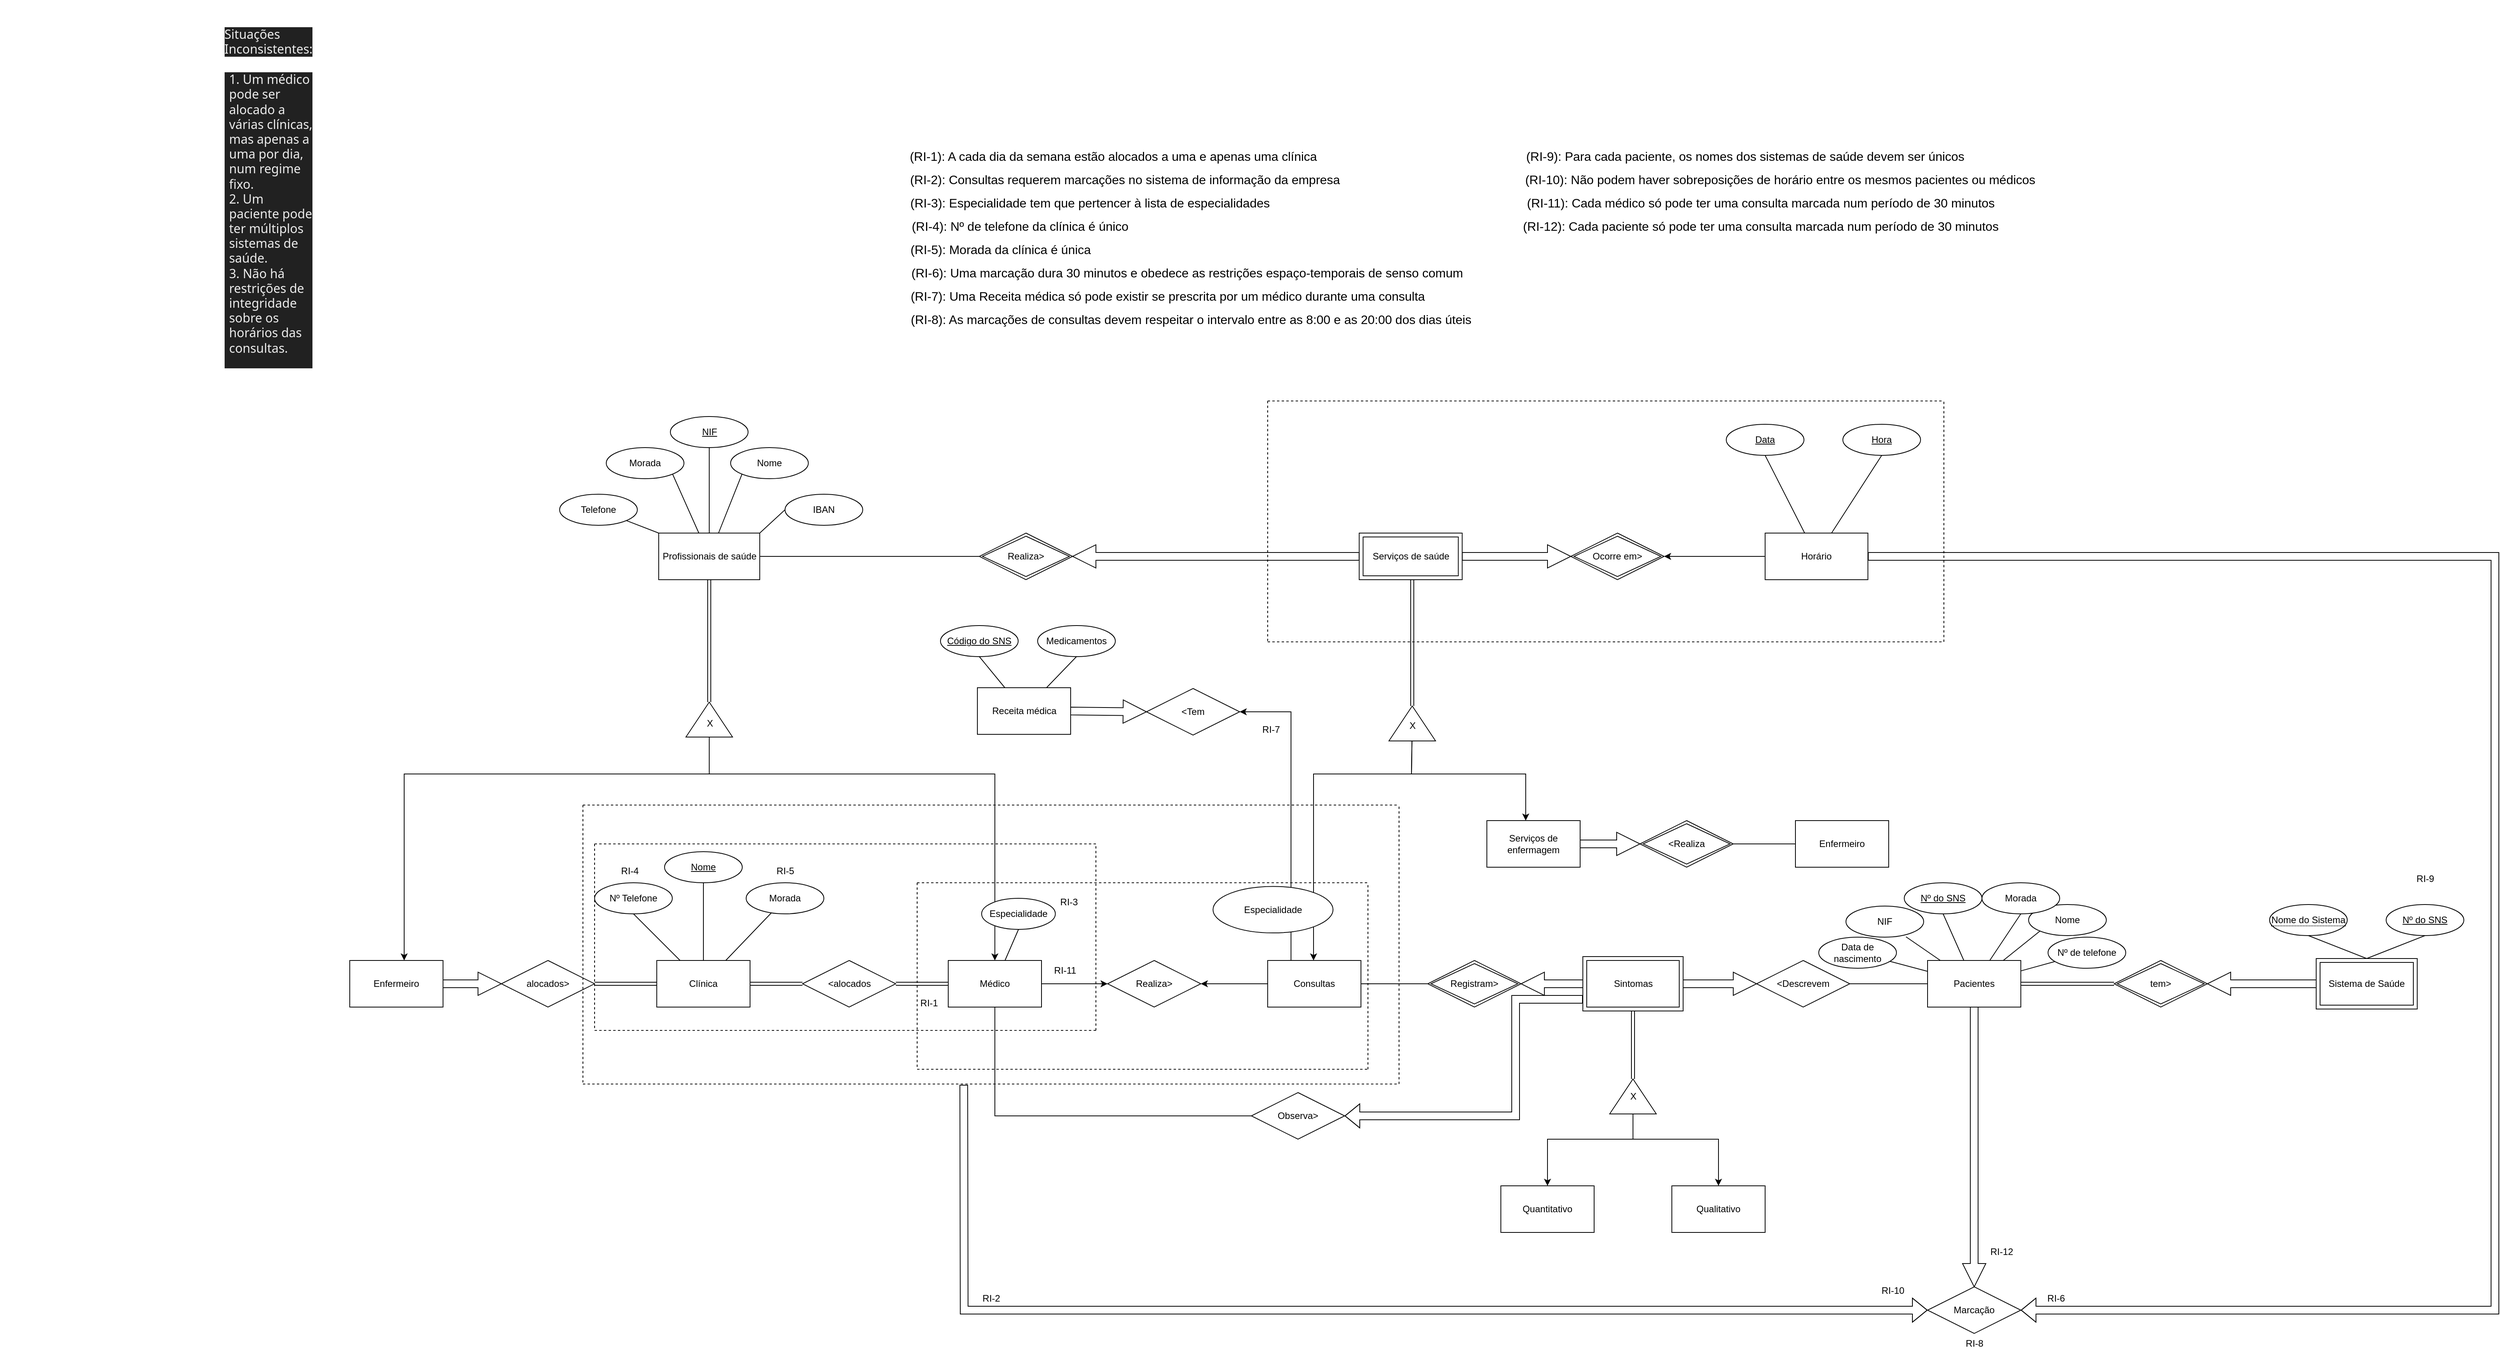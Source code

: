 <mxfile version="24.3.1" type="device">
  <diagram name="Página-1" id="vfOsB4SDrc_2el9o8l7B">
    <mxGraphModel dx="3332" dy="1972" grid="1" gridSize="10" guides="1" tooltips="1" connect="1" arrows="1" fold="1" page="1" pageScale="1" pageWidth="827" pageHeight="1169" math="0" shadow="0">
      <root>
        <mxCell id="0" />
        <mxCell id="1" parent="0" />
        <mxCell id="rGjmLVRE0CT6JRhhSkIn-1" value="(RI-1): A cada dia da semana estão alocados a uma e apenas uma clínica" style="text;html=1;align=center;verticalAlign=middle;resizable=0;points=[];autosize=1;strokeColor=none;fillColor=none;fontSize=16;" parent="1" vertex="1">
          <mxGeometry x="27" y="-40" width="550" height="30" as="geometry" />
        </mxCell>
        <mxCell id="rGjmLVRE0CT6JRhhSkIn-2" value="(RI-2): Consultas requerem marcações no sistema de informação da empresa" style="text;html=1;align=center;verticalAlign=middle;resizable=0;points=[];autosize=1;strokeColor=none;fillColor=none;fontSize=16;" parent="1" vertex="1">
          <mxGeometry x="27" y="-10" width="580" height="30" as="geometry" />
        </mxCell>
        <mxCell id="rGjmLVRE0CT6JRhhSkIn-3" value="(RI-4): Nº de telefone da clínica é único" style="text;html=1;align=center;verticalAlign=middle;resizable=0;points=[];autosize=1;strokeColor=none;fillColor=none;fontSize=16;" parent="1" vertex="1">
          <mxGeometry x="31.5" y="50" width="300" height="30" as="geometry" />
        </mxCell>
        <mxCell id="rGjmLVRE0CT6JRhhSkIn-4" value="(RI-5): Morada da clínica é única" style="text;html=1;align=center;verticalAlign=middle;resizable=0;points=[];autosize=1;strokeColor=none;fillColor=none;fontSize=16;" parent="1" vertex="1">
          <mxGeometry x="27" y="80" width="260" height="30" as="geometry" />
        </mxCell>
        <mxCell id="rGjmLVRE0CT6JRhhSkIn-5" value="(RI-3): Especialidade tem que pertencer à lista de especialidades" style="text;html=1;align=center;verticalAlign=middle;resizable=0;points=[];autosize=1;strokeColor=none;fillColor=none;fontSize=16;" parent="1" vertex="1">
          <mxGeometry x="27" y="20" width="490" height="30" as="geometry" />
        </mxCell>
        <mxCell id="rGjmLVRE0CT6JRhhSkIn-6" value="(RI-6): Uma marcação dura 30 minutos e obedece as restrições espaço-temporais de senso comum" style="text;html=1;align=center;verticalAlign=middle;resizable=0;points=[];autosize=1;strokeColor=none;fillColor=none;fontSize=16;" parent="1" vertex="1">
          <mxGeometry x="31.5" y="110" width="730" height="30" as="geometry" />
        </mxCell>
        <mxCell id="rGjmLVRE0CT6JRhhSkIn-7" value="(RI-7): Uma Receita médica só pode existir se prescrita por um médico durante uma consulta" style="text;html=1;align=center;verticalAlign=middle;resizable=0;points=[];autosize=1;strokeColor=none;fillColor=none;fontSize=16;" parent="1" vertex="1">
          <mxGeometry x="27" y="140" width="690" height="30" as="geometry" />
        </mxCell>
        <mxCell id="rGjmLVRE0CT6JRhhSkIn-8" style="edgeStyle=orthogonalEdgeStyle;rounded=0;orthogonalLoop=1;jettySize=auto;html=1;entryX=0.5;entryY=1;entryDx=0;entryDy=0;endArrow=none;endFill=0;" parent="1" source="rGjmLVRE0CT6JRhhSkIn-10" edge="1">
          <mxGeometry relative="1" as="geometry">
            <mxPoint x="-225" y="890" as="targetPoint" />
          </mxGeometry>
        </mxCell>
        <mxCell id="GRKgZDOPrgEiMLLZfvaS-63" style="edgeStyle=orthogonalEdgeStyle;rounded=0;orthogonalLoop=1;jettySize=auto;html=1;entryX=1;entryY=0.5;entryDx=0;entryDy=0;shape=link;" edge="1" parent="1" source="rGjmLVRE0CT6JRhhSkIn-10" target="GRKgZDOPrgEiMLLZfvaS-60">
          <mxGeometry relative="1" as="geometry" />
        </mxCell>
        <mxCell id="GRKgZDOPrgEiMLLZfvaS-64" style="edgeStyle=orthogonalEdgeStyle;rounded=0;orthogonalLoop=1;jettySize=auto;html=1;entryX=0;entryY=0.5;entryDx=0;entryDy=0;shape=link;" edge="1" parent="1" source="rGjmLVRE0CT6JRhhSkIn-10" target="GRKgZDOPrgEiMLLZfvaS-61">
          <mxGeometry relative="1" as="geometry" />
        </mxCell>
        <mxCell id="rGjmLVRE0CT6JRhhSkIn-10" value="Clínica" style="rounded=0;whiteSpace=wrap;html=1;" parent="1" vertex="1">
          <mxGeometry x="-285" y="1010" width="120" height="60" as="geometry" />
        </mxCell>
        <mxCell id="rGjmLVRE0CT6JRhhSkIn-11" style="rounded=0;orthogonalLoop=1;jettySize=auto;html=1;endArrow=none;endFill=0;entryX=0.5;entryY=1;entryDx=0;entryDy=0;" parent="1" source="rGjmLVRE0CT6JRhhSkIn-10" target="rGjmLVRE0CT6JRhhSkIn-15" edge="1">
          <mxGeometry relative="1" as="geometry">
            <mxPoint x="-315.805" y="945.295" as="targetPoint" />
          </mxGeometry>
        </mxCell>
        <mxCell id="rGjmLVRE0CT6JRhhSkIn-12" style="rounded=0;orthogonalLoop=1;jettySize=auto;html=1;endArrow=none;endFill=0;" parent="1" source="rGjmLVRE0CT6JRhhSkIn-10" edge="1">
          <mxGeometry relative="1" as="geometry">
            <mxPoint x="-134.228" y="945.281" as="targetPoint" />
          </mxGeometry>
        </mxCell>
        <mxCell id="rGjmLVRE0CT6JRhhSkIn-13" value="Morada" style="ellipse;whiteSpace=wrap;html=1;align=center;" parent="1" vertex="1">
          <mxGeometry x="-170" y="910" width="100" height="40" as="geometry" />
        </mxCell>
        <mxCell id="rGjmLVRE0CT6JRhhSkIn-14" value="Nome" style="ellipse;whiteSpace=wrap;html=1;align=center;fontStyle=4;" parent="1" vertex="1">
          <mxGeometry x="-275" y="870" width="100" height="40" as="geometry" />
        </mxCell>
        <mxCell id="rGjmLVRE0CT6JRhhSkIn-15" value="Nº Telefone" style="ellipse;whiteSpace=wrap;html=1;align=center;" parent="1" vertex="1">
          <mxGeometry x="-365" y="910" width="100" height="40" as="geometry" />
        </mxCell>
        <mxCell id="rGjmLVRE0CT6JRhhSkIn-16" value="RI-4" style="text;html=1;align=center;verticalAlign=middle;resizable=0;points=[];autosize=1;strokeColor=none;fillColor=none;" parent="1" vertex="1">
          <mxGeometry x="-345" y="880" width="50" height="30" as="geometry" />
        </mxCell>
        <mxCell id="rGjmLVRE0CT6JRhhSkIn-17" value="RI-5" style="text;html=1;align=center;verticalAlign=middle;resizable=0;points=[];autosize=1;strokeColor=none;fillColor=none;" parent="1" vertex="1">
          <mxGeometry x="-145" y="880" width="50" height="30" as="geometry" />
        </mxCell>
        <mxCell id="rGjmLVRE0CT6JRhhSkIn-29" style="edgeStyle=orthogonalEdgeStyle;rounded=0;orthogonalLoop=1;jettySize=auto;html=1;entryX=1;entryY=0.5;entryDx=0;entryDy=0;endArrow=none;endFill=0;shape=link;" parent="1" source="rGjmLVRE0CT6JRhhSkIn-35" target="rGjmLVRE0CT6JRhhSkIn-44" edge="1">
          <mxGeometry relative="1" as="geometry" />
        </mxCell>
        <mxCell id="rGjmLVRE0CT6JRhhSkIn-30" style="edgeStyle=orthogonalEdgeStyle;rounded=0;orthogonalLoop=1;jettySize=auto;html=1;endArrow=none;endFill=0;" parent="1" source="rGjmLVRE0CT6JRhhSkIn-35" target="rGjmLVRE0CT6JRhhSkIn-38" edge="1">
          <mxGeometry relative="1" as="geometry" />
        </mxCell>
        <mxCell id="rGjmLVRE0CT6JRhhSkIn-31" style="rounded=0;orthogonalLoop=1;jettySize=auto;html=1;entryX=0;entryY=1;entryDx=0;entryDy=0;endArrow=none;endFill=0;" parent="1" source="rGjmLVRE0CT6JRhhSkIn-35" target="rGjmLVRE0CT6JRhhSkIn-39" edge="1">
          <mxGeometry relative="1" as="geometry" />
        </mxCell>
        <mxCell id="rGjmLVRE0CT6JRhhSkIn-32" style="rounded=0;orthogonalLoop=1;jettySize=auto;html=1;entryX=0;entryY=0.5;entryDx=0;entryDy=0;endArrow=none;endFill=0;exitX=1;exitY=0;exitDx=0;exitDy=0;" parent="1" source="rGjmLVRE0CT6JRhhSkIn-35" target="rGjmLVRE0CT6JRhhSkIn-40" edge="1">
          <mxGeometry relative="1" as="geometry" />
        </mxCell>
        <mxCell id="rGjmLVRE0CT6JRhhSkIn-33" style="rounded=0;orthogonalLoop=1;jettySize=auto;html=1;entryX=1;entryY=1;entryDx=0;entryDy=0;endArrow=none;endFill=0;" parent="1" source="rGjmLVRE0CT6JRhhSkIn-35" target="rGjmLVRE0CT6JRhhSkIn-37" edge="1">
          <mxGeometry relative="1" as="geometry" />
        </mxCell>
        <mxCell id="rGjmLVRE0CT6JRhhSkIn-34" style="rounded=0;orthogonalLoop=1;jettySize=auto;html=1;endArrow=none;endFill=0;exitX=0;exitY=0;exitDx=0;exitDy=0;" parent="1" source="rGjmLVRE0CT6JRhhSkIn-35" target="rGjmLVRE0CT6JRhhSkIn-36" edge="1">
          <mxGeometry relative="1" as="geometry" />
        </mxCell>
        <mxCell id="GRKgZDOPrgEiMLLZfvaS-31" style="edgeStyle=orthogonalEdgeStyle;rounded=0;orthogonalLoop=1;jettySize=auto;html=1;entryX=0;entryY=0.5;entryDx=0;entryDy=0;endArrow=none;endFill=0;" edge="1" parent="1" source="rGjmLVRE0CT6JRhhSkIn-35" target="GRKgZDOPrgEiMLLZfvaS-30">
          <mxGeometry relative="1" as="geometry" />
        </mxCell>
        <mxCell id="rGjmLVRE0CT6JRhhSkIn-35" value="Profissionais de saúde" style="whiteSpace=wrap;html=1;align=center;" parent="1" vertex="1">
          <mxGeometry x="-282.5" y="460" width="130" height="60" as="geometry" />
        </mxCell>
        <mxCell id="rGjmLVRE0CT6JRhhSkIn-36" value="Telefone" style="ellipse;whiteSpace=wrap;html=1;align=center;" parent="1" vertex="1">
          <mxGeometry x="-410" y="410" width="100" height="40" as="geometry" />
        </mxCell>
        <mxCell id="rGjmLVRE0CT6JRhhSkIn-37" value="Morada" style="ellipse;whiteSpace=wrap;html=1;align=center;" parent="1" vertex="1">
          <mxGeometry x="-350" y="350" width="100" height="40" as="geometry" />
        </mxCell>
        <mxCell id="rGjmLVRE0CT6JRhhSkIn-38" value="NIF" style="ellipse;whiteSpace=wrap;html=1;align=center;fontStyle=4;" parent="1" vertex="1">
          <mxGeometry x="-267.5" y="310" width="100" height="40" as="geometry" />
        </mxCell>
        <mxCell id="rGjmLVRE0CT6JRhhSkIn-39" value="Nome" style="ellipse;whiteSpace=wrap;html=1;align=center;" parent="1" vertex="1">
          <mxGeometry x="-190" y="350" width="100" height="40" as="geometry" />
        </mxCell>
        <mxCell id="rGjmLVRE0CT6JRhhSkIn-40" value="IBAN" style="ellipse;whiteSpace=wrap;html=1;align=center;" parent="1" vertex="1">
          <mxGeometry x="-120" y="410" width="100" height="40" as="geometry" />
        </mxCell>
        <mxCell id="GRKgZDOPrgEiMLLZfvaS-62" style="edgeStyle=orthogonalEdgeStyle;rounded=0;orthogonalLoop=1;jettySize=auto;html=1;entryX=0;entryY=0.5;entryDx=0;entryDy=0;shape=arrow;" edge="1" parent="1" source="rGjmLVRE0CT6JRhhSkIn-41" target="GRKgZDOPrgEiMLLZfvaS-60">
          <mxGeometry relative="1" as="geometry" />
        </mxCell>
        <mxCell id="rGjmLVRE0CT6JRhhSkIn-41" value="Enfermeiro" style="whiteSpace=wrap;html=1;align=center;" parent="1" vertex="1">
          <mxGeometry x="-680" y="1010" width="120" height="60" as="geometry" />
        </mxCell>
        <mxCell id="rGjmLVRE0CT6JRhhSkIn-42" style="edgeStyle=orthogonalEdgeStyle;rounded=0;orthogonalLoop=1;jettySize=auto;html=1;" parent="1" source="rGjmLVRE0CT6JRhhSkIn-44" target="rGjmLVRE0CT6JRhhSkIn-47" edge="1">
          <mxGeometry relative="1" as="geometry">
            <Array as="points">
              <mxPoint x="-217" y="770" />
              <mxPoint x="150" y="770" />
            </Array>
          </mxGeometry>
        </mxCell>
        <mxCell id="rGjmLVRE0CT6JRhhSkIn-43" style="edgeStyle=orthogonalEdgeStyle;rounded=0;orthogonalLoop=1;jettySize=auto;html=1;" parent="1" source="rGjmLVRE0CT6JRhhSkIn-44" target="rGjmLVRE0CT6JRhhSkIn-41" edge="1">
          <mxGeometry relative="1" as="geometry">
            <Array as="points">
              <mxPoint x="-217" y="770" />
              <mxPoint x="-610" y="770" />
            </Array>
            <mxPoint x="90" y="930" as="targetPoint" />
          </mxGeometry>
        </mxCell>
        <mxCell id="rGjmLVRE0CT6JRhhSkIn-44" value="" style="triangle;whiteSpace=wrap;html=1;rotation=-90;" parent="1" vertex="1">
          <mxGeometry x="-240" y="670" width="45" height="60" as="geometry" />
        </mxCell>
        <mxCell id="rGjmLVRE0CT6JRhhSkIn-45" value="X" style="text;html=1;align=center;verticalAlign=middle;resizable=0;points=[];autosize=1;strokeColor=none;fillColor=none;" parent="1" vertex="1">
          <mxGeometry x="-232.5" y="690" width="30" height="30" as="geometry" />
        </mxCell>
        <mxCell id="rGjmLVRE0CT6JRhhSkIn-46" style="rounded=0;orthogonalLoop=1;jettySize=auto;html=1;entryX=0.5;entryY=1;entryDx=0;entryDy=0;endArrow=none;endFill=0;" parent="1" source="rGjmLVRE0CT6JRhhSkIn-47" target="rGjmLVRE0CT6JRhhSkIn-50" edge="1">
          <mxGeometry relative="1" as="geometry">
            <mxPoint x="-457.5" y="974" as="targetPoint" />
          </mxGeometry>
        </mxCell>
        <mxCell id="GRKgZDOPrgEiMLLZfvaS-65" style="edgeStyle=orthogonalEdgeStyle;rounded=0;orthogonalLoop=1;jettySize=auto;html=1;entryX=1;entryY=0.5;entryDx=0;entryDy=0;shape=link;" edge="1" parent="1" source="rGjmLVRE0CT6JRhhSkIn-47" target="GRKgZDOPrgEiMLLZfvaS-61">
          <mxGeometry relative="1" as="geometry" />
        </mxCell>
        <mxCell id="GRKgZDOPrgEiMLLZfvaS-80" style="edgeStyle=orthogonalEdgeStyle;rounded=0;orthogonalLoop=1;jettySize=auto;html=1;entryX=0;entryY=0.5;entryDx=0;entryDy=0;" edge="1" parent="1" source="rGjmLVRE0CT6JRhhSkIn-47" target="GRKgZDOPrgEiMLLZfvaS-79">
          <mxGeometry relative="1" as="geometry" />
        </mxCell>
        <mxCell id="GRKgZDOPrgEiMLLZfvaS-105" style="edgeStyle=orthogonalEdgeStyle;rounded=0;orthogonalLoop=1;jettySize=auto;html=1;entryX=0;entryY=0.5;entryDx=0;entryDy=0;endArrow=none;endFill=0;" edge="1" parent="1" source="rGjmLVRE0CT6JRhhSkIn-47" target="GRKgZDOPrgEiMLLZfvaS-104">
          <mxGeometry relative="1" as="geometry">
            <Array as="points">
              <mxPoint x="150" y="1210" />
            </Array>
          </mxGeometry>
        </mxCell>
        <mxCell id="rGjmLVRE0CT6JRhhSkIn-47" value="Médico" style="whiteSpace=wrap;html=1;align=center;" parent="1" vertex="1">
          <mxGeometry x="90" y="1010" width="120" height="60" as="geometry" />
        </mxCell>
        <mxCell id="rGjmLVRE0CT6JRhhSkIn-48" value="RI-1" style="text;html=1;align=center;verticalAlign=middle;resizable=0;points=[];autosize=1;strokeColor=none;fillColor=none;" parent="1" vertex="1">
          <mxGeometry x="40" y="1050" width="50" height="30" as="geometry" />
        </mxCell>
        <mxCell id="rGjmLVRE0CT6JRhhSkIn-52" style="rounded=0;orthogonalLoop=1;jettySize=auto;html=1;entryX=0;entryY=1;entryDx=0;entryDy=0;endArrow=none;endFill=0;" parent="1" source="rGjmLVRE0CT6JRhhSkIn-59" target="rGjmLVRE0CT6JRhhSkIn-61" edge="1">
          <mxGeometry relative="1" as="geometry" />
        </mxCell>
        <mxCell id="rGjmLVRE0CT6JRhhSkIn-53" style="rounded=0;orthogonalLoop=1;jettySize=auto;html=1;endArrow=none;endFill=0;" parent="1" source="rGjmLVRE0CT6JRhhSkIn-59" target="rGjmLVRE0CT6JRhhSkIn-64" edge="1">
          <mxGeometry relative="1" as="geometry" />
        </mxCell>
        <mxCell id="rGjmLVRE0CT6JRhhSkIn-54" style="rounded=0;orthogonalLoop=1;jettySize=auto;html=1;entryX=0.772;entryY=0.987;entryDx=0;entryDy=0;entryPerimeter=0;endArrow=none;endFill=0;" parent="1" source="rGjmLVRE0CT6JRhhSkIn-59" target="rGjmLVRE0CT6JRhhSkIn-62" edge="1">
          <mxGeometry relative="1" as="geometry" />
        </mxCell>
        <mxCell id="rGjmLVRE0CT6JRhhSkIn-55" style="rounded=0;orthogonalLoop=1;jettySize=auto;html=1;endArrow=none;endFill=0;" parent="1" source="rGjmLVRE0CT6JRhhSkIn-59" target="rGjmLVRE0CT6JRhhSkIn-63" edge="1">
          <mxGeometry relative="1" as="geometry" />
        </mxCell>
        <mxCell id="rGjmLVRE0CT6JRhhSkIn-56" style="edgeStyle=none;rounded=0;orthogonalLoop=1;jettySize=auto;html=1;entryX=0.5;entryY=1;entryDx=0;entryDy=0;endArrow=none;endFill=0;" parent="1" source="rGjmLVRE0CT6JRhhSkIn-59" target="rGjmLVRE0CT6JRhhSkIn-60" edge="1">
          <mxGeometry relative="1" as="geometry" />
        </mxCell>
        <mxCell id="rGjmLVRE0CT6JRhhSkIn-58" style="rounded=0;orthogonalLoop=1;jettySize=auto;html=1;entryX=0.5;entryY=1;entryDx=0;entryDy=0;endArrow=none;endFill=0;" parent="1" source="rGjmLVRE0CT6JRhhSkIn-59" target="rGjmLVRE0CT6JRhhSkIn-66" edge="1">
          <mxGeometry relative="1" as="geometry" />
        </mxCell>
        <mxCell id="GRKgZDOPrgEiMLLZfvaS-15" style="edgeStyle=orthogonalEdgeStyle;rounded=0;orthogonalLoop=1;jettySize=auto;html=1;entryX=0;entryY=0.5;entryDx=0;entryDy=0;shape=link;" edge="1" parent="1" source="rGjmLVRE0CT6JRhhSkIn-59" target="GRKgZDOPrgEiMLLZfvaS-14">
          <mxGeometry relative="1" as="geometry" />
        </mxCell>
        <mxCell id="GRKgZDOPrgEiMLLZfvaS-102" style="edgeStyle=orthogonalEdgeStyle;rounded=0;orthogonalLoop=1;jettySize=auto;html=1;entryX=1;entryY=0.5;entryDx=0;entryDy=0;endArrow=none;endFill=0;" edge="1" parent="1" source="rGjmLVRE0CT6JRhhSkIn-59" target="GRKgZDOPrgEiMLLZfvaS-101">
          <mxGeometry relative="1" as="geometry" />
        </mxCell>
        <mxCell id="GRKgZDOPrgEiMLLZfvaS-117" style="edgeStyle=orthogonalEdgeStyle;rounded=0;orthogonalLoop=1;jettySize=auto;html=1;entryX=0.5;entryY=0;entryDx=0;entryDy=0;shape=arrow;" edge="1" parent="1" source="rGjmLVRE0CT6JRhhSkIn-59" target="GRKgZDOPrgEiMLLZfvaS-114">
          <mxGeometry relative="1" as="geometry" />
        </mxCell>
        <mxCell id="rGjmLVRE0CT6JRhhSkIn-59" value="Pacientes" style="whiteSpace=wrap;html=1;align=center;" parent="1" vertex="1">
          <mxGeometry x="1350" y="1010" width="120" height="60" as="geometry" />
        </mxCell>
        <mxCell id="rGjmLVRE0CT6JRhhSkIn-60" value="Nº do SNS" style="ellipse;whiteSpace=wrap;html=1;align=center;fontStyle=4;" parent="1" vertex="1">
          <mxGeometry x="1320" y="910" width="100" height="40" as="geometry" />
        </mxCell>
        <mxCell id="rGjmLVRE0CT6JRhhSkIn-61" value="Nome" style="ellipse;whiteSpace=wrap;html=1;align=center;" parent="1" vertex="1">
          <mxGeometry x="1480" y="938" width="100" height="40" as="geometry" />
        </mxCell>
        <mxCell id="rGjmLVRE0CT6JRhhSkIn-62" value="NIF" style="ellipse;whiteSpace=wrap;html=1;align=center;" parent="1" vertex="1">
          <mxGeometry x="1245" y="940" width="100" height="40" as="geometry" />
        </mxCell>
        <mxCell id="rGjmLVRE0CT6JRhhSkIn-63" value="Data de nascimento" style="ellipse;whiteSpace=wrap;html=1;align=center;" parent="1" vertex="1">
          <mxGeometry x="1210" y="980" width="100" height="40" as="geometry" />
        </mxCell>
        <mxCell id="rGjmLVRE0CT6JRhhSkIn-64" value="Nº de telefone" style="ellipse;whiteSpace=wrap;html=1;align=center;" parent="1" vertex="1">
          <mxGeometry x="1505" y="980" width="100" height="40" as="geometry" />
        </mxCell>
        <mxCell id="rGjmLVRE0CT6JRhhSkIn-66" value="Morada" style="ellipse;whiteSpace=wrap;html=1;align=center;" parent="1" vertex="1">
          <mxGeometry x="1420" y="910" width="100" height="40" as="geometry" />
        </mxCell>
        <mxCell id="rGjmLVRE0CT6JRhhSkIn-68" style="edgeStyle=none;rounded=0;orthogonalLoop=1;jettySize=auto;html=1;entryX=0.5;entryY=1;entryDx=0;entryDy=0;endArrow=none;endFill=0;exitX=0.5;exitY=0;exitDx=0;exitDy=0;" parent="1" source="GRKgZDOPrgEiMLLZfvaS-10" target="GRKgZDOPrgEiMLLZfvaS-12" edge="1">
          <mxGeometry relative="1" as="geometry">
            <mxPoint x="1838.875" y="1030" as="sourcePoint" />
            <mxPoint x="1792" y="980" as="targetPoint" />
          </mxGeometry>
        </mxCell>
        <mxCell id="rGjmLVRE0CT6JRhhSkIn-69" style="edgeStyle=none;rounded=0;orthogonalLoop=1;jettySize=auto;html=1;entryX=0.5;entryY=1;entryDx=0;entryDy=0;endArrow=none;endFill=0;exitX=0.5;exitY=0;exitDx=0;exitDy=0;" parent="1" source="GRKgZDOPrgEiMLLZfvaS-10" target="GRKgZDOPrgEiMLLZfvaS-13" edge="1">
          <mxGeometry relative="1" as="geometry">
            <mxPoint x="1947" y="980" as="targetPoint" />
            <mxPoint x="1897" y="1030" as="sourcePoint" />
          </mxGeometry>
        </mxCell>
        <mxCell id="GRKgZDOPrgEiMLLZfvaS-69" style="edgeStyle=orthogonalEdgeStyle;rounded=0;orthogonalLoop=1;jettySize=auto;html=1;entryX=0;entryY=0.5;entryDx=0;entryDy=0;shape=arrow;" edge="1" parent="1" source="rGjmLVRE0CT6JRhhSkIn-77" target="GRKgZDOPrgEiMLLZfvaS-68">
          <mxGeometry relative="1" as="geometry" />
        </mxCell>
        <mxCell id="rGjmLVRE0CT6JRhhSkIn-77" value="Serviços de enfermagem" style="whiteSpace=wrap;html=1;align=center;" parent="1" vertex="1">
          <mxGeometry x="783" y="830" width="120" height="60" as="geometry" />
        </mxCell>
        <mxCell id="rGjmLVRE0CT6JRhhSkIn-78" style="edgeStyle=none;rounded=0;orthogonalLoop=1;jettySize=auto;html=1;entryX=0.5;entryY=1;entryDx=0;entryDy=0;endArrow=none;endFill=0;shape=link;" parent="1" source="rGjmLVRE0CT6JRhhSkIn-81" edge="1">
          <mxGeometry relative="1" as="geometry">
            <mxPoint x="687" y="520" as="targetPoint" />
          </mxGeometry>
        </mxCell>
        <mxCell id="rGjmLVRE0CT6JRhhSkIn-79" style="edgeStyle=orthogonalEdgeStyle;rounded=0;orthogonalLoop=1;jettySize=auto;html=1;" parent="1" source="rGjmLVRE0CT6JRhhSkIn-81" target="rGjmLVRE0CT6JRhhSkIn-77" edge="1">
          <mxGeometry relative="1" as="geometry">
            <Array as="points">
              <mxPoint x="686" y="770" />
              <mxPoint x="833" y="770" />
            </Array>
          </mxGeometry>
        </mxCell>
        <mxCell id="rGjmLVRE0CT6JRhhSkIn-80" style="edgeStyle=orthogonalEdgeStyle;rounded=0;orthogonalLoop=1;jettySize=auto;html=1;" parent="1" source="rGjmLVRE0CT6JRhhSkIn-81" target="rGjmLVRE0CT6JRhhSkIn-86" edge="1">
          <mxGeometry relative="1" as="geometry">
            <Array as="points">
              <mxPoint x="686" y="770" />
              <mxPoint x="560" y="770" />
            </Array>
          </mxGeometry>
        </mxCell>
        <mxCell id="GRKgZDOPrgEiMLLZfvaS-24" style="edgeStyle=orthogonalEdgeStyle;rounded=0;orthogonalLoop=1;jettySize=auto;html=1;entryX=1;entryY=0.5;entryDx=0;entryDy=0;exitX=0.25;exitY=0;exitDx=0;exitDy=0;" edge="1" parent="1" source="rGjmLVRE0CT6JRhhSkIn-86" target="GRKgZDOPrgEiMLLZfvaS-22">
          <mxGeometry relative="1" as="geometry">
            <mxPoint x="-407.75" y="1471" as="sourcePoint" />
            <Array as="points">
              <mxPoint x="531" y="690" />
            </Array>
          </mxGeometry>
        </mxCell>
        <mxCell id="GRKgZDOPrgEiMLLZfvaS-81" style="edgeStyle=orthogonalEdgeStyle;rounded=0;orthogonalLoop=1;jettySize=auto;html=1;entryX=1;entryY=0.5;entryDx=0;entryDy=0;" edge="1" parent="1" source="rGjmLVRE0CT6JRhhSkIn-86" target="GRKgZDOPrgEiMLLZfvaS-79">
          <mxGeometry relative="1" as="geometry" />
        </mxCell>
        <mxCell id="GRKgZDOPrgEiMLLZfvaS-92" style="edgeStyle=orthogonalEdgeStyle;rounded=0;orthogonalLoop=1;jettySize=auto;html=1;entryX=0;entryY=0.5;entryDx=0;entryDy=0;endArrow=none;endFill=0;" edge="1" parent="1" source="rGjmLVRE0CT6JRhhSkIn-86" target="GRKgZDOPrgEiMLLZfvaS-91">
          <mxGeometry relative="1" as="geometry" />
        </mxCell>
        <mxCell id="rGjmLVRE0CT6JRhhSkIn-86" value="Consultas" style="whiteSpace=wrap;html=1;align=center;" parent="1" vertex="1">
          <mxGeometry x="501" y="1010" width="120" height="60" as="geometry" />
        </mxCell>
        <mxCell id="GRKgZDOPrgEiMLLZfvaS-100" style="edgeStyle=orthogonalEdgeStyle;rounded=0;orthogonalLoop=1;jettySize=auto;html=1;entryX=1;entryY=0.5;entryDx=0;entryDy=0;shape=arrow;" edge="1" parent="1" source="GRKgZDOPrgEiMLLZfvaS-10" target="GRKgZDOPrgEiMLLZfvaS-14">
          <mxGeometry relative="1" as="geometry" />
        </mxCell>
        <mxCell id="GRKgZDOPrgEiMLLZfvaS-10" value="Sistema de Saúde" style="shape=ext;margin=3;double=1;whiteSpace=wrap;html=1;align=center;" vertex="1" parent="1">
          <mxGeometry x="1850" y="1007.5" width="130" height="65" as="geometry" />
        </mxCell>
        <mxCell id="GRKgZDOPrgEiMLLZfvaS-12" value="&lt;span style=&quot;border-bottom: 1px dotted&quot;&gt;Nome do Sistema&lt;/span&gt;" style="ellipse;whiteSpace=wrap;html=1;align=center;" vertex="1" parent="1">
          <mxGeometry x="1790" y="938" width="100" height="40" as="geometry" />
        </mxCell>
        <mxCell id="GRKgZDOPrgEiMLLZfvaS-13" value="Nº do SNS" style="ellipse;whiteSpace=wrap;html=1;align=center;fontStyle=4;" vertex="1" parent="1">
          <mxGeometry x="1940" y="938" width="100" height="40" as="geometry" />
        </mxCell>
        <mxCell id="GRKgZDOPrgEiMLLZfvaS-14" value="tem&amp;gt;" style="shape=rhombus;double=1;perimeter=rhombusPerimeter;whiteSpace=wrap;html=1;align=center;" vertex="1" parent="1">
          <mxGeometry x="1590" y="1010" width="120" height="60" as="geometry" />
        </mxCell>
        <mxCell id="GRKgZDOPrgEiMLLZfvaS-18" style="rounded=0;orthogonalLoop=1;jettySize=auto;html=1;entryX=0.5;entryY=1;entryDx=0;entryDy=0;endArrow=none;endFill=0;" edge="1" parent="1" source="GRKgZDOPrgEiMLLZfvaS-19" target="GRKgZDOPrgEiMLLZfvaS-20">
          <mxGeometry relative="1" as="geometry" />
        </mxCell>
        <mxCell id="GRKgZDOPrgEiMLLZfvaS-23" style="edgeStyle=orthogonalEdgeStyle;rounded=0;orthogonalLoop=1;jettySize=auto;html=1;entryX=0;entryY=0.5;entryDx=0;entryDy=0;shape=arrow;" edge="1" parent="1" source="GRKgZDOPrgEiMLLZfvaS-19" target="GRKgZDOPrgEiMLLZfvaS-22">
          <mxGeometry relative="1" as="geometry" />
        </mxCell>
        <mxCell id="GRKgZDOPrgEiMLLZfvaS-72" style="rounded=0;orthogonalLoop=1;jettySize=auto;html=1;entryX=0.5;entryY=1;entryDx=0;entryDy=0;endArrow=none;endFill=0;" edge="1" parent="1" source="GRKgZDOPrgEiMLLZfvaS-19" target="GRKgZDOPrgEiMLLZfvaS-71">
          <mxGeometry relative="1" as="geometry" />
        </mxCell>
        <mxCell id="GRKgZDOPrgEiMLLZfvaS-19" value="Receita médica" style="whiteSpace=wrap;html=1;align=center;" vertex="1" parent="1">
          <mxGeometry x="127.5" y="659" width="120" height="60" as="geometry" />
        </mxCell>
        <mxCell id="GRKgZDOPrgEiMLLZfvaS-20" value="Código do SNS" style="ellipse;whiteSpace=wrap;html=1;align=center;fontStyle=4;" vertex="1" parent="1">
          <mxGeometry x="80" y="579" width="100" height="40" as="geometry" />
        </mxCell>
        <mxCell id="GRKgZDOPrgEiMLLZfvaS-21" value="RI-7" style="text;html=1;align=center;verticalAlign=middle;resizable=0;points=[];autosize=1;strokeColor=none;fillColor=none;" vertex="1" parent="1">
          <mxGeometry x="480" y="697.5" width="50" height="30" as="geometry" />
        </mxCell>
        <mxCell id="GRKgZDOPrgEiMLLZfvaS-22" value="&amp;lt;Tem" style="shape=rhombus;perimeter=rhombusPerimeter;whiteSpace=wrap;html=1;align=center;" vertex="1" parent="1">
          <mxGeometry x="345" y="660" width="120" height="60" as="geometry" />
        </mxCell>
        <mxCell id="GRKgZDOPrgEiMLLZfvaS-27" value="" style="group" vertex="1" connectable="0" parent="1">
          <mxGeometry x="657" y="682.5" width="60" height="45" as="geometry" />
        </mxCell>
        <mxCell id="rGjmLVRE0CT6JRhhSkIn-81" value="" style="triangle;whiteSpace=wrap;html=1;rotation=-90;" parent="GRKgZDOPrgEiMLLZfvaS-27" vertex="1">
          <mxGeometry x="7.5" y="-7.5" width="45" height="60" as="geometry" />
        </mxCell>
        <mxCell id="rGjmLVRE0CT6JRhhSkIn-84" value="X" style="text;html=1;align=center;verticalAlign=middle;resizable=0;points=[];autosize=1;strokeColor=none;fillColor=none;" parent="GRKgZDOPrgEiMLLZfvaS-27" vertex="1">
          <mxGeometry x="15" y="10.5" width="30" height="30" as="geometry" />
        </mxCell>
        <mxCell id="GRKgZDOPrgEiMLLZfvaS-32" style="edgeStyle=orthogonalEdgeStyle;rounded=0;orthogonalLoop=1;jettySize=auto;html=1;entryX=1;entryY=0.5;entryDx=0;entryDy=0;shape=arrow;" edge="1" parent="1" source="GRKgZDOPrgEiMLLZfvaS-28" target="GRKgZDOPrgEiMLLZfvaS-30">
          <mxGeometry relative="1" as="geometry" />
        </mxCell>
        <mxCell id="GRKgZDOPrgEiMLLZfvaS-43" style="edgeStyle=orthogonalEdgeStyle;rounded=0;orthogonalLoop=1;jettySize=auto;html=1;entryX=0;entryY=0.5;entryDx=0;entryDy=0;shape=arrow;" edge="1" parent="1" source="GRKgZDOPrgEiMLLZfvaS-28" target="GRKgZDOPrgEiMLLZfvaS-41">
          <mxGeometry relative="1" as="geometry" />
        </mxCell>
        <mxCell id="GRKgZDOPrgEiMLLZfvaS-28" value="Serviços de saúde" style="shape=ext;margin=3;double=1;whiteSpace=wrap;html=1;align=center;" vertex="1" parent="1">
          <mxGeometry x="618.75" y="460" width="132.5" height="60" as="geometry" />
        </mxCell>
        <mxCell id="GRKgZDOPrgEiMLLZfvaS-30" value="Realiza&amp;gt;" style="shape=rhombus;double=1;perimeter=rhombusPerimeter;whiteSpace=wrap;html=1;align=center;" vertex="1" parent="1">
          <mxGeometry x="130" y="460" width="120" height="60" as="geometry" />
        </mxCell>
        <mxCell id="GRKgZDOPrgEiMLLZfvaS-42" style="edgeStyle=orthogonalEdgeStyle;rounded=0;orthogonalLoop=1;jettySize=auto;html=1;entryX=1;entryY=0.5;entryDx=0;entryDy=0;" edge="1" parent="1" source="GRKgZDOPrgEiMLLZfvaS-40" target="GRKgZDOPrgEiMLLZfvaS-41">
          <mxGeometry relative="1" as="geometry" />
        </mxCell>
        <mxCell id="GRKgZDOPrgEiMLLZfvaS-46" style="rounded=0;orthogonalLoop=1;jettySize=auto;html=1;entryX=0.5;entryY=1;entryDx=0;entryDy=0;endArrow=none;endFill=0;" edge="1" parent="1" source="GRKgZDOPrgEiMLLZfvaS-40" target="GRKgZDOPrgEiMLLZfvaS-45">
          <mxGeometry relative="1" as="geometry" />
        </mxCell>
        <mxCell id="GRKgZDOPrgEiMLLZfvaS-47" style="rounded=0;orthogonalLoop=1;jettySize=auto;html=1;entryX=0.5;entryY=1;entryDx=0;entryDy=0;endArrow=none;endFill=0;" edge="1" parent="1" source="GRKgZDOPrgEiMLLZfvaS-40" target="GRKgZDOPrgEiMLLZfvaS-44">
          <mxGeometry relative="1" as="geometry" />
        </mxCell>
        <mxCell id="GRKgZDOPrgEiMLLZfvaS-118" style="edgeStyle=orthogonalEdgeStyle;rounded=0;orthogonalLoop=1;jettySize=auto;html=1;entryX=1;entryY=0.5;entryDx=0;entryDy=0;shape=flexArrow;" edge="1" parent="1" source="GRKgZDOPrgEiMLLZfvaS-40" target="GRKgZDOPrgEiMLLZfvaS-114">
          <mxGeometry relative="1" as="geometry">
            <Array as="points">
              <mxPoint x="2080" y="490" />
              <mxPoint x="2080" y="1460" />
            </Array>
          </mxGeometry>
        </mxCell>
        <mxCell id="GRKgZDOPrgEiMLLZfvaS-40" value="Horário" style="whiteSpace=wrap;html=1;align=center;" vertex="1" parent="1">
          <mxGeometry x="1141" y="460" width="132.25" height="60" as="geometry" />
        </mxCell>
        <mxCell id="GRKgZDOPrgEiMLLZfvaS-41" value="Ocorre em&amp;gt;" style="shape=rhombus;double=1;perimeter=rhombusPerimeter;whiteSpace=wrap;html=1;align=center;" vertex="1" parent="1">
          <mxGeometry x="891" y="460" width="120" height="60" as="geometry" />
        </mxCell>
        <mxCell id="GRKgZDOPrgEiMLLZfvaS-44" value="Hora" style="ellipse;whiteSpace=wrap;html=1;align=center;fontStyle=4;" vertex="1" parent="1">
          <mxGeometry x="1241" y="320" width="100" height="40" as="geometry" />
        </mxCell>
        <mxCell id="GRKgZDOPrgEiMLLZfvaS-45" value="Data" style="ellipse;whiteSpace=wrap;html=1;align=center;fontStyle=4;" vertex="1" parent="1">
          <mxGeometry x="1091" y="320" width="100" height="40" as="geometry" />
        </mxCell>
        <mxCell id="GRKgZDOPrgEiMLLZfvaS-54" value="" style="group" vertex="1" connectable="0" parent="1">
          <mxGeometry x="501" y="290" width="870" height="310" as="geometry" />
        </mxCell>
        <mxCell id="GRKgZDOPrgEiMLLZfvaS-55" value="" style="endArrow=none;dashed=1;html=1;rounded=0;" edge="1" parent="GRKgZDOPrgEiMLLZfvaS-54">
          <mxGeometry width="50" height="50" relative="1" as="geometry">
            <mxPoint x="870" y="310" as="sourcePoint" />
            <mxPoint x="870" as="targetPoint" />
          </mxGeometry>
        </mxCell>
        <mxCell id="GRKgZDOPrgEiMLLZfvaS-56" value="" style="endArrow=none;dashed=1;html=1;rounded=0;" edge="1" parent="GRKgZDOPrgEiMLLZfvaS-54">
          <mxGeometry width="50" height="50" relative="1" as="geometry">
            <mxPoint y="310" as="sourcePoint" />
            <mxPoint x="870" y="310" as="targetPoint" />
          </mxGeometry>
        </mxCell>
        <mxCell id="GRKgZDOPrgEiMLLZfvaS-57" value="" style="endArrow=none;dashed=1;html=1;rounded=0;" edge="1" parent="GRKgZDOPrgEiMLLZfvaS-54">
          <mxGeometry width="50" height="50" relative="1" as="geometry">
            <mxPoint as="sourcePoint" />
            <mxPoint y="310" as="targetPoint" />
          </mxGeometry>
        </mxCell>
        <mxCell id="GRKgZDOPrgEiMLLZfvaS-58" value="" style="endArrow=none;dashed=1;html=1;rounded=0;" edge="1" parent="GRKgZDOPrgEiMLLZfvaS-54">
          <mxGeometry width="50" height="50" relative="1" as="geometry">
            <mxPoint as="sourcePoint" />
            <mxPoint x="870" as="targetPoint" />
          </mxGeometry>
        </mxCell>
        <mxCell id="GRKgZDOPrgEiMLLZfvaS-60" value="alocados&amp;gt;" style="shape=rhombus;perimeter=rhombusPerimeter;whiteSpace=wrap;html=1;align=center;" vertex="1" parent="1">
          <mxGeometry x="-485" y="1010" width="120" height="60" as="geometry" />
        </mxCell>
        <mxCell id="GRKgZDOPrgEiMLLZfvaS-61" value="&amp;lt;alocados" style="shape=rhombus;perimeter=rhombusPerimeter;whiteSpace=wrap;html=1;align=center;" vertex="1" parent="1">
          <mxGeometry x="-97.5" y="1010" width="120" height="60" as="geometry" />
        </mxCell>
        <mxCell id="GRKgZDOPrgEiMLLZfvaS-66" value="&#xa;&lt;p style=&quot;border: 0px solid rgb(227, 227, 227); box-sizing: border-box; --tw-border-spacing-x: 0; --tw-border-spacing-y: 0; --tw-translate-x: 0; --tw-translate-y: 0; --tw-rotate: 0; --tw-skew-x: 0; --tw-skew-y: 0; --tw-scale-x: 1; --tw-scale-y: 1; --tw-pan-x: ; --tw-pan-y: ; --tw-pinch-zoom: ; --tw-scroll-snap-strictness: proximity; --tw-gradient-from-position: ; --tw-gradient-via-position: ; --tw-gradient-to-position: ; --tw-ordinal: ; --tw-slashed-zero: ; --tw-numeric-figure: ; --tw-numeric-spacing: ; --tw-numeric-fraction: ; --tw-ring-inset: ; --tw-ring-offset-width: 0px; --tw-ring-offset-color: #fff; --tw-ring-color: rgba(69,89,164,.5); --tw-ring-offset-shadow: 0 0 transparent; --tw-ring-shadow: 0 0 transparent; --tw-shadow: 0 0 transparent; --tw-shadow-colored: 0 0 transparent; --tw-blur: ; --tw-brightness: ; --tw-contrast: ; --tw-grayscale: ; --tw-hue-rotate: ; --tw-invert: ; --tw-saturate: ; --tw-sepia: ; --tw-drop-shadow: ; --tw-backdrop-blur: ; --tw-backdrop-brightness: ; --tw-backdrop-contrast: ; --tw-backdrop-grayscale: ; --tw-backdrop-hue-rotate: ; --tw-backdrop-invert: ; --tw-backdrop-opacity: ; --tw-backdrop-saturate: ; --tw-backdrop-sepia: ; --tw-contain-size: ; --tw-contain-layout: ; --tw-contain-paint: ; --tw-contain-style: ; margin: 1.25em 0px; color: rgb(236, 236, 236); font-family: Söhne, ui-sans-serif, system-ui, -apple-system, &amp;quot;Segoe UI&amp;quot;, Roboto, Ubuntu, Cantarell, &amp;quot;Noto Sans&amp;quot;, sans-serif, &amp;quot;Helvetica Neue&amp;quot;, Arial, &amp;quot;Apple Color Emoji&amp;quot;, &amp;quot;Segoe UI Emoji&amp;quot;, &amp;quot;Segoe UI Symbol&amp;quot;, &amp;quot;Noto Color Emoji&amp;quot;; font-size: 16px; font-style: normal; font-variant-ligatures: normal; font-variant-caps: normal; font-weight: 400; letter-spacing: normal; orphans: 2; text-align: start; text-indent: 0px; text-transform: none; widows: 2; word-spacing: 0px; -webkit-text-stroke-width: 0px; white-space: pre-wrap; background-color: rgb(33, 33, 33); text-decoration-thickness: initial; text-decoration-style: initial; text-decoration-color: initial;&quot;&gt;Situações Inconsistentes:&lt;/p&gt;&lt;ol style=&quot;border: 0px solid rgb(227, 227, 227); box-sizing: border-box; --tw-border-spacing-x: 0; --tw-border-spacing-y: 0; --tw-translate-x: 0; --tw-translate-y: 0; --tw-rotate: 0; --tw-skew-x: 0; --tw-skew-y: 0; --tw-scale-x: 1; --tw-scale-y: 1; --tw-pan-x: ; --tw-pan-y: ; --tw-pinch-zoom: ; --tw-scroll-snap-strictness: proximity; --tw-gradient-from-position: ; --tw-gradient-via-position: ; --tw-gradient-to-position: ; --tw-ordinal: ; --tw-slashed-zero: ; --tw-numeric-figure: ; --tw-numeric-spacing: ; --tw-numeric-fraction: ; --tw-ring-inset: ; --tw-ring-offset-width: 0px; --tw-ring-offset-color: #fff; --tw-ring-color: rgba(69,89,164,.5); --tw-ring-offset-shadow: 0 0 transparent; --tw-ring-shadow: 0 0 transparent; --tw-shadow: 0 0 transparent; --tw-shadow-colored: 0 0 transparent; --tw-blur: ; --tw-brightness: ; --tw-contrast: ; --tw-grayscale: ; --tw-hue-rotate: ; --tw-invert: ; --tw-saturate: ; --tw-sepia: ; --tw-drop-shadow: ; --tw-backdrop-blur: ; --tw-backdrop-brightness: ; --tw-backdrop-contrast: ; --tw-backdrop-grayscale: ; --tw-backdrop-hue-rotate: ; --tw-backdrop-invert: ; --tw-backdrop-opacity: ; --tw-backdrop-saturate: ; --tw-backdrop-sepia: ; --tw-contain-size: ; --tw-contain-layout: ; --tw-contain-paint: ; --tw-contain-style: ; list-style: decimal; margin: 0px; padding: 0px 0px 1rem; color: rgb(236, 236, 236); font-family: Söhne, ui-sans-serif, system-ui, -apple-system, &amp;quot;Segoe UI&amp;quot;, Roboto, Ubuntu, Cantarell, &amp;quot;Noto Sans&amp;quot;, sans-serif, &amp;quot;Helvetica Neue&amp;quot;, Arial, &amp;quot;Apple Color Emoji&amp;quot;, &amp;quot;Segoe UI Emoji&amp;quot;, &amp;quot;Segoe UI Symbol&amp;quot;, &amp;quot;Noto Color Emoji&amp;quot;; font-size: 16px; font-style: normal; font-variant-ligatures: normal; font-variant-caps: normal; font-weight: 400; letter-spacing: normal; orphans: 2; text-align: start; text-indent: 0px; text-transform: none; widows: 2; word-spacing: 0px; -webkit-text-stroke-width: 0px; white-space: pre-wrap; background-color: rgb(33, 33, 33); text-decoration-thickness: initial; text-decoration-style: initial; text-decoration-color: initial;&quot;&gt;&lt;li style=&quot;border: 0px solid rgb(227, 227, 227); box-sizing: border-box; --tw-border-spacing-x: 0; --tw-border-spacing-y: 0; --tw-translate-x: 0; --tw-translate-y: 0; --tw-rotate: 0; --tw-skew-x: 0; --tw-skew-y: 0; --tw-scale-x: 1; --tw-scale-y: 1; --tw-pan-x: ; --tw-pan-y: ; --tw-pinch-zoom: ; --tw-scroll-snap-strictness: proximity; --tw-gradient-from-position: ; --tw-gradient-via-position: ; --tw-gradient-to-position: ; --tw-ordinal: ; --tw-slashed-zero: ; --tw-numeric-figure: ; --tw-numeric-spacing: ; --tw-numeric-fraction: ; --tw-ring-inset: ; --tw-ring-offset-width: 0px; --tw-ring-offset-color: #fff; --tw-ring-color: rgba(69,89,164,.5); --tw-ring-offset-shadow: 0 0 transparent; --tw-ring-shadow: 0 0 transparent; --tw-shadow: 0 0 transparent; --tw-shadow-colored: 0 0 transparent; --tw-blur: ; --tw-brightness: ; --tw-contrast: ; --tw-grayscale: ; --tw-hue-rotate: ; --tw-invert: ; --tw-saturate: ; --tw-sepia: ; --tw-drop-shadow: ; --tw-backdrop-blur: ; --tw-backdrop-brightness: ; --tw-backdrop-contrast: ; --tw-backdrop-grayscale: ; --tw-backdrop-hue-rotate: ; --tw-backdrop-invert: ; --tw-backdrop-opacity: ; --tw-backdrop-saturate: ; --tw-backdrop-sepia: ; --tw-contain-size: ; --tw-contain-layout: ; --tw-contain-paint: ; --tw-contain-style: ; margin-bottom: 0px; margin-top: 0px; padding-left: 0.375em; list-style-position: inside;&quot;&gt;Um médico pode ser alocado a várias clínicas, mas apenas a uma por dia, num regime fixo.&lt;/li&gt;&lt;li style=&quot;border: 0px solid rgb(227, 227, 227); box-sizing: border-box; --tw-border-spacing-x: 0; --tw-border-spacing-y: 0; --tw-translate-x: 0; --tw-translate-y: 0; --tw-rotate: 0; --tw-skew-x: 0; --tw-skew-y: 0; --tw-scale-x: 1; --tw-scale-y: 1; --tw-pan-x: ; --tw-pan-y: ; --tw-pinch-zoom: ; --tw-scroll-snap-strictness: proximity; --tw-gradient-from-position: ; --tw-gradient-via-position: ; --tw-gradient-to-position: ; --tw-ordinal: ; --tw-slashed-zero: ; --tw-numeric-figure: ; --tw-numeric-spacing: ; --tw-numeric-fraction: ; --tw-ring-inset: ; --tw-ring-offset-width: 0px; --tw-ring-offset-color: #fff; --tw-ring-color: rgba(69,89,164,.5); --tw-ring-offset-shadow: 0 0 transparent; --tw-ring-shadow: 0 0 transparent; --tw-shadow: 0 0 transparent; --tw-shadow-colored: 0 0 transparent; --tw-blur: ; --tw-brightness: ; --tw-contrast: ; --tw-grayscale: ; --tw-hue-rotate: ; --tw-invert: ; --tw-saturate: ; --tw-sepia: ; --tw-drop-shadow: ; --tw-backdrop-blur: ; --tw-backdrop-brightness: ; --tw-backdrop-contrast: ; --tw-backdrop-grayscale: ; --tw-backdrop-hue-rotate: ; --tw-backdrop-invert: ; --tw-backdrop-opacity: ; --tw-backdrop-saturate: ; --tw-backdrop-sepia: ; --tw-contain-size: ; --tw-contain-layout: ; --tw-contain-paint: ; --tw-contain-style: ; margin-bottom: 0px; margin-top: 0px; padding-left: 0.375em; list-style-position: inside;&quot;&gt;Um paciente pode ter múltiplos sistemas de saúde.&lt;/li&gt;&lt;li style=&quot;border: 0px solid rgb(227, 227, 227); box-sizing: border-box; --tw-border-spacing-x: 0; --tw-border-spacing-y: 0; --tw-translate-x: 0; --tw-translate-y: 0; --tw-rotate: 0; --tw-skew-x: 0; --tw-skew-y: 0; --tw-scale-x: 1; --tw-scale-y: 1; --tw-pan-x: ; --tw-pan-y: ; --tw-pinch-zoom: ; --tw-scroll-snap-strictness: proximity; --tw-gradient-from-position: ; --tw-gradient-via-position: ; --tw-gradient-to-position: ; --tw-ordinal: ; --tw-slashed-zero: ; --tw-numeric-figure: ; --tw-numeric-spacing: ; --tw-numeric-fraction: ; --tw-ring-inset: ; --tw-ring-offset-width: 0px; --tw-ring-offset-color: #fff; --tw-ring-color: rgba(69,89,164,.5); --tw-ring-offset-shadow: 0 0 transparent; --tw-ring-shadow: 0 0 transparent; --tw-shadow: 0 0 transparent; --tw-shadow-colored: 0 0 transparent; --tw-blur: ; --tw-brightness: ; --tw-contrast: ; --tw-grayscale: ; --tw-hue-rotate: ; --tw-invert: ; --tw-saturate: ; --tw-sepia: ; --tw-drop-shadow: ; --tw-backdrop-blur: ; --tw-backdrop-brightness: ; --tw-backdrop-contrast: ; --tw-backdrop-grayscale: ; --tw-backdrop-hue-rotate: ; --tw-backdrop-invert: ; --tw-backdrop-opacity: ; --tw-backdrop-saturate: ; --tw-backdrop-sepia: ; --tw-contain-size: ; --tw-contain-layout: ; --tw-contain-paint: ; --tw-contain-style: ; margin-bottom: 0px; margin-top: 0px; padding-left: 0.375em; list-style-position: inside;&quot;&gt;Não há restrições de integridade sobre os horários das consultas.&lt;/li&gt;&lt;/ol&gt;&#xa;&#xa;" style="text;html=1;align=center;verticalAlign=middle;resizable=0;points=[];autosize=1;strokeColor=none;fillColor=none;" vertex="1" parent="1">
          <mxGeometry x="-1130" y="-70" width="690" height="190" as="geometry" />
        </mxCell>
        <mxCell id="GRKgZDOPrgEiMLLZfvaS-70" style="edgeStyle=orthogonalEdgeStyle;rounded=0;orthogonalLoop=1;jettySize=auto;html=1;entryX=1;entryY=0.5;entryDx=0;entryDy=0;endArrow=none;endFill=0;" edge="1" parent="1" source="GRKgZDOPrgEiMLLZfvaS-67" target="GRKgZDOPrgEiMLLZfvaS-68">
          <mxGeometry relative="1" as="geometry" />
        </mxCell>
        <mxCell id="GRKgZDOPrgEiMLLZfvaS-67" value="Enfermeiro" style="whiteSpace=wrap;html=1;align=center;" vertex="1" parent="1">
          <mxGeometry x="1180" y="830" width="120" height="60" as="geometry" />
        </mxCell>
        <mxCell id="GRKgZDOPrgEiMLLZfvaS-68" value="&amp;lt;Realiza" style="shape=rhombus;double=1;perimeter=rhombusPerimeter;whiteSpace=wrap;html=1;align=center;" vertex="1" parent="1">
          <mxGeometry x="980" y="830" width="120" height="60" as="geometry" />
        </mxCell>
        <mxCell id="GRKgZDOPrgEiMLLZfvaS-71" value="Medicamentos" style="ellipse;whiteSpace=wrap;html=1;align=center;" vertex="1" parent="1">
          <mxGeometry x="205" y="579" width="100" height="40" as="geometry" />
        </mxCell>
        <mxCell id="GRKgZDOPrgEiMLLZfvaS-73" value="" style="group" vertex="1" connectable="0" parent="1">
          <mxGeometry x="-365" y="860" width="645" height="240" as="geometry" />
        </mxCell>
        <mxCell id="GRKgZDOPrgEiMLLZfvaS-75" value="" style="endArrow=none;dashed=1;html=1;rounded=0;" edge="1" parent="GRKgZDOPrgEiMLLZfvaS-73">
          <mxGeometry width="50" height="50" relative="1" as="geometry">
            <mxPoint y="240" as="sourcePoint" />
            <mxPoint x="645.0" y="240" as="targetPoint" />
          </mxGeometry>
        </mxCell>
        <mxCell id="GRKgZDOPrgEiMLLZfvaS-76" value="" style="endArrow=none;dashed=1;html=1;rounded=0;" edge="1" parent="GRKgZDOPrgEiMLLZfvaS-73">
          <mxGeometry width="50" height="50" relative="1" as="geometry">
            <mxPoint as="sourcePoint" />
            <mxPoint y="240" as="targetPoint" />
          </mxGeometry>
        </mxCell>
        <mxCell id="GRKgZDOPrgEiMLLZfvaS-77" value="" style="endArrow=none;dashed=1;html=1;rounded=0;" edge="1" parent="GRKgZDOPrgEiMLLZfvaS-73">
          <mxGeometry width="50" height="50" relative="1" as="geometry">
            <mxPoint as="sourcePoint" />
            <mxPoint x="645.0" as="targetPoint" />
          </mxGeometry>
        </mxCell>
        <mxCell id="GRKgZDOPrgEiMLLZfvaS-74" value="" style="endArrow=none;dashed=1;html=1;rounded=0;" edge="1" parent="GRKgZDOPrgEiMLLZfvaS-73">
          <mxGeometry width="50" height="50" relative="1" as="geometry">
            <mxPoint x="645.0" y="240" as="sourcePoint" />
            <mxPoint x="645.0" as="targetPoint" />
          </mxGeometry>
        </mxCell>
        <mxCell id="rGjmLVRE0CT6JRhhSkIn-50" value="Especialidade" style="ellipse;whiteSpace=wrap;html=1;align=center;" parent="GRKgZDOPrgEiMLLZfvaS-73" vertex="1">
          <mxGeometry x="497.978" y="70" width="94.853" height="40" as="geometry" />
        </mxCell>
        <mxCell id="GRKgZDOPrgEiMLLZfvaS-89" style="edgeStyle=orthogonalEdgeStyle;rounded=0;orthogonalLoop=1;jettySize=auto;html=1;entryX=1;entryY=0.5;entryDx=0;entryDy=0;endArrow=none;endFill=0;shape=link;exitX=0.5;exitY=1;exitDx=0;exitDy=0;" edge="1" parent="1" source="GRKgZDOPrgEiMLLZfvaS-90" target="GRKgZDOPrgEiMLLZfvaS-85">
          <mxGeometry relative="1" as="geometry">
            <mxPoint x="971" y="1082.5" as="sourcePoint" />
          </mxGeometry>
        </mxCell>
        <mxCell id="GRKgZDOPrgEiMLLZfvaS-79" value="Realiza&amp;gt;" style="shape=rhombus;perimeter=rhombusPerimeter;whiteSpace=wrap;html=1;align=center;" vertex="1" parent="1">
          <mxGeometry x="295" y="1010" width="120" height="60" as="geometry" />
        </mxCell>
        <mxCell id="GRKgZDOPrgEiMLLZfvaS-83" style="edgeStyle=orthogonalEdgeStyle;rounded=0;orthogonalLoop=1;jettySize=auto;html=1;entryX=0.5;entryY=0;entryDx=0;entryDy=0;" edge="1" parent="1" source="GRKgZDOPrgEiMLLZfvaS-85" target="GRKgZDOPrgEiMLLZfvaS-87">
          <mxGeometry relative="1" as="geometry">
            <Array as="points">
              <mxPoint x="971" y="1240" />
              <mxPoint x="861" y="1240" />
            </Array>
          </mxGeometry>
        </mxCell>
        <mxCell id="GRKgZDOPrgEiMLLZfvaS-84" style="edgeStyle=orthogonalEdgeStyle;rounded=0;orthogonalLoop=1;jettySize=auto;html=1;entryX=0.5;entryY=0;entryDx=0;entryDy=0;" edge="1" parent="1" source="GRKgZDOPrgEiMLLZfvaS-85" target="GRKgZDOPrgEiMLLZfvaS-88">
          <mxGeometry relative="1" as="geometry">
            <Array as="points">
              <mxPoint x="971" y="1240" />
              <mxPoint x="1081" y="1240" />
            </Array>
          </mxGeometry>
        </mxCell>
        <mxCell id="GRKgZDOPrgEiMLLZfvaS-85" value="" style="triangle;whiteSpace=wrap;html=1;rotation=-90;" vertex="1" parent="1">
          <mxGeometry x="948.5" y="1155" width="45" height="60" as="geometry" />
        </mxCell>
        <mxCell id="GRKgZDOPrgEiMLLZfvaS-86" value="X" style="text;html=1;align=center;verticalAlign=middle;resizable=0;points=[];autosize=1;strokeColor=none;fillColor=none;" vertex="1" parent="1">
          <mxGeometry x="956" y="1170" width="30" height="30" as="geometry" />
        </mxCell>
        <mxCell id="GRKgZDOPrgEiMLLZfvaS-87" value="Quantitativo" style="whiteSpace=wrap;html=1;align=center;" vertex="1" parent="1">
          <mxGeometry x="801" y="1300" width="120" height="60" as="geometry" />
        </mxCell>
        <mxCell id="GRKgZDOPrgEiMLLZfvaS-88" value="Qualitativo" style="whiteSpace=wrap;html=1;align=center;" vertex="1" parent="1">
          <mxGeometry x="1021" y="1300" width="120" height="60" as="geometry" />
        </mxCell>
        <mxCell id="GRKgZDOPrgEiMLLZfvaS-93" style="edgeStyle=orthogonalEdgeStyle;rounded=0;orthogonalLoop=1;jettySize=auto;html=1;entryX=1;entryY=0.5;entryDx=0;entryDy=0;shape=arrow;" edge="1" parent="1" source="GRKgZDOPrgEiMLLZfvaS-90" target="GRKgZDOPrgEiMLLZfvaS-91">
          <mxGeometry relative="1" as="geometry" />
        </mxCell>
        <mxCell id="GRKgZDOPrgEiMLLZfvaS-103" style="edgeStyle=orthogonalEdgeStyle;rounded=0;orthogonalLoop=1;jettySize=auto;html=1;entryX=0;entryY=0.5;entryDx=0;entryDy=0;shape=arrow;" edge="1" parent="1" source="GRKgZDOPrgEiMLLZfvaS-90" target="GRKgZDOPrgEiMLLZfvaS-101">
          <mxGeometry relative="1" as="geometry" />
        </mxCell>
        <mxCell id="GRKgZDOPrgEiMLLZfvaS-107" style="edgeStyle=orthogonalEdgeStyle;rounded=0;orthogonalLoop=1;jettySize=auto;html=1;entryX=1;entryY=0.5;entryDx=0;entryDy=0;shape=flexArrow;" edge="1" parent="1" source="GRKgZDOPrgEiMLLZfvaS-90" target="GRKgZDOPrgEiMLLZfvaS-104">
          <mxGeometry relative="1" as="geometry">
            <Array as="points">
              <mxPoint x="820" y="1060" />
              <mxPoint x="820" y="1210" />
            </Array>
          </mxGeometry>
        </mxCell>
        <mxCell id="GRKgZDOPrgEiMLLZfvaS-90" value="Sintomas" style="shape=ext;margin=3;double=1;whiteSpace=wrap;html=1;align=center;" vertex="1" parent="1">
          <mxGeometry x="906.5" y="1005" width="129" height="70" as="geometry" />
        </mxCell>
        <mxCell id="GRKgZDOPrgEiMLLZfvaS-91" value="Registram&amp;gt;" style="shape=rhombus;double=1;perimeter=rhombusPerimeter;whiteSpace=wrap;html=1;align=center;" vertex="1" parent="1">
          <mxGeometry x="707" y="1010" width="120" height="60" as="geometry" />
        </mxCell>
        <mxCell id="GRKgZDOPrgEiMLLZfvaS-94" value="" style="group" vertex="1" connectable="0" parent="1">
          <mxGeometry x="50" y="910" width="580" height="240" as="geometry" />
        </mxCell>
        <mxCell id="GRKgZDOPrgEiMLLZfvaS-95" value="" style="endArrow=none;dashed=1;html=1;rounded=0;" edge="1" parent="GRKgZDOPrgEiMLLZfvaS-94">
          <mxGeometry width="50" height="50" relative="1" as="geometry">
            <mxPoint y="240" as="sourcePoint" />
            <mxPoint x="580.0" y="240" as="targetPoint" />
          </mxGeometry>
        </mxCell>
        <mxCell id="GRKgZDOPrgEiMLLZfvaS-96" value="" style="endArrow=none;dashed=1;html=1;rounded=0;" edge="1" parent="GRKgZDOPrgEiMLLZfvaS-94">
          <mxGeometry width="50" height="50" relative="1" as="geometry">
            <mxPoint as="sourcePoint" />
            <mxPoint y="240" as="targetPoint" />
          </mxGeometry>
        </mxCell>
        <mxCell id="GRKgZDOPrgEiMLLZfvaS-97" value="" style="endArrow=none;dashed=1;html=1;rounded=0;" edge="1" parent="GRKgZDOPrgEiMLLZfvaS-94">
          <mxGeometry width="50" height="50" relative="1" as="geometry">
            <mxPoint as="sourcePoint" />
            <mxPoint x="580.0" as="targetPoint" />
          </mxGeometry>
        </mxCell>
        <mxCell id="GRKgZDOPrgEiMLLZfvaS-98" value="" style="endArrow=none;dashed=1;html=1;rounded=0;" edge="1" parent="GRKgZDOPrgEiMLLZfvaS-94">
          <mxGeometry width="50" height="50" relative="1" as="geometry">
            <mxPoint x="580.0" y="240" as="sourcePoint" />
            <mxPoint x="580.0" as="targetPoint" />
          </mxGeometry>
        </mxCell>
        <mxCell id="rGjmLVRE0CT6JRhhSkIn-49" value="RI-3" style="text;html=1;align=center;verticalAlign=middle;resizable=0;points=[];autosize=1;strokeColor=none;fillColor=none;" parent="GRKgZDOPrgEiMLLZfvaS-94" vertex="1">
          <mxGeometry x="170" y="10" width="50" height="30" as="geometry" />
        </mxCell>
        <mxCell id="GRKgZDOPrgEiMLLZfvaS-101" value="&amp;lt;Descrevem" style="shape=rhombus;perimeter=rhombusPerimeter;whiteSpace=wrap;html=1;align=center;" vertex="1" parent="1">
          <mxGeometry x="1130" y="1010" width="120" height="60" as="geometry" />
        </mxCell>
        <mxCell id="GRKgZDOPrgEiMLLZfvaS-104" value="Observa&amp;gt;" style="shape=rhombus;perimeter=rhombusPerimeter;whiteSpace=wrap;html=1;align=center;" vertex="1" parent="1">
          <mxGeometry x="480" y="1180" width="120" height="60" as="geometry" />
        </mxCell>
        <mxCell id="GRKgZDOPrgEiMLLZfvaS-108" value="" style="group" vertex="1" connectable="0" parent="1">
          <mxGeometry x="-380" y="810" width="1050" height="359" as="geometry" />
        </mxCell>
        <mxCell id="GRKgZDOPrgEiMLLZfvaS-109" value="" style="endArrow=none;dashed=1;html=1;rounded=0;" edge="1" parent="GRKgZDOPrgEiMLLZfvaS-108">
          <mxGeometry width="50" height="50" relative="1" as="geometry">
            <mxPoint y="359" as="sourcePoint" />
            <mxPoint x="1050.0" y="359" as="targetPoint" />
          </mxGeometry>
        </mxCell>
        <mxCell id="GRKgZDOPrgEiMLLZfvaS-110" value="" style="endArrow=none;dashed=1;html=1;rounded=0;" edge="1" parent="GRKgZDOPrgEiMLLZfvaS-108">
          <mxGeometry width="50" height="50" relative="1" as="geometry">
            <mxPoint as="sourcePoint" />
            <mxPoint y="359" as="targetPoint" />
          </mxGeometry>
        </mxCell>
        <mxCell id="GRKgZDOPrgEiMLLZfvaS-111" value="" style="endArrow=none;dashed=1;html=1;rounded=0;" edge="1" parent="GRKgZDOPrgEiMLLZfvaS-108">
          <mxGeometry width="50" height="50" relative="1" as="geometry">
            <mxPoint as="sourcePoint" />
            <mxPoint x="1050.0" as="targetPoint" />
          </mxGeometry>
        </mxCell>
        <mxCell id="GRKgZDOPrgEiMLLZfvaS-112" value="" style="endArrow=none;dashed=1;html=1;rounded=0;" edge="1" parent="GRKgZDOPrgEiMLLZfvaS-108">
          <mxGeometry width="50" height="50" relative="1" as="geometry">
            <mxPoint x="1050.0" y="359" as="sourcePoint" />
            <mxPoint x="1050.0" as="targetPoint" />
          </mxGeometry>
        </mxCell>
        <mxCell id="GRKgZDOPrgEiMLLZfvaS-113" value="Especialidade" style="ellipse;whiteSpace=wrap;html=1;align=center;" vertex="1" parent="GRKgZDOPrgEiMLLZfvaS-108">
          <mxGeometry x="810.662" y="104.708" width="154.412" height="59.833" as="geometry" />
        </mxCell>
        <mxCell id="GRKgZDOPrgEiMLLZfvaS-115" style="edgeStyle=orthogonalEdgeStyle;rounded=0;orthogonalLoop=1;jettySize=auto;html=1;startArrow=classic;startFill=1;endArrow=none;endFill=0;shape=flexArrow;" edge="1" parent="1" source="GRKgZDOPrgEiMLLZfvaS-114">
          <mxGeometry relative="1" as="geometry">
            <mxPoint x="110.0" y="1170" as="targetPoint" />
          </mxGeometry>
        </mxCell>
        <mxCell id="GRKgZDOPrgEiMLLZfvaS-114" value="Marcação" style="shape=rhombus;perimeter=rhombusPerimeter;whiteSpace=wrap;html=1;align=center;" vertex="1" parent="1">
          <mxGeometry x="1350" y="1430" width="120" height="60" as="geometry" />
        </mxCell>
        <mxCell id="GRKgZDOPrgEiMLLZfvaS-119" value="RI-2" style="text;html=1;align=center;verticalAlign=middle;resizable=0;points=[];autosize=1;strokeColor=none;fillColor=none;" vertex="1" parent="1">
          <mxGeometry x="120" y="1430" width="50" height="30" as="geometry" />
        </mxCell>
        <mxCell id="GRKgZDOPrgEiMLLZfvaS-120" value="RI-6" style="text;html=1;align=center;verticalAlign=middle;resizable=0;points=[];autosize=1;strokeColor=none;fillColor=none;" vertex="1" parent="1">
          <mxGeometry x="1490" y="1430" width="50" height="30" as="geometry" />
        </mxCell>
        <mxCell id="GRKgZDOPrgEiMLLZfvaS-121" value="(RI-8): As marcações de consultas devem respeitar o intervalo entre as 8:00 e as 20:00 dos dias úteis" style="text;html=1;align=center;verticalAlign=middle;resizable=0;points=[];autosize=1;strokeColor=none;fillColor=none;fontSize=16;" vertex="1" parent="1">
          <mxGeometry x="31.5" y="170" width="740" height="30" as="geometry" />
        </mxCell>
        <mxCell id="GRKgZDOPrgEiMLLZfvaS-122" value="RI-8" style="text;html=1;align=center;verticalAlign=middle;resizable=0;points=[];autosize=1;strokeColor=none;fillColor=none;" vertex="1" parent="1">
          <mxGeometry x="1385" y="1488" width="50" height="30" as="geometry" />
        </mxCell>
        <mxCell id="GRKgZDOPrgEiMLLZfvaS-123" value="(RI-9): Para cada paciente, os nomes dos sistemas de saúde devem ser únicos" style="text;html=1;align=center;verticalAlign=middle;resizable=0;points=[];autosize=1;strokeColor=none;fillColor=none;fontSize=16;" vertex="1" parent="1">
          <mxGeometry x="820" y="-40" width="590" height="30" as="geometry" />
        </mxCell>
        <mxCell id="GRKgZDOPrgEiMLLZfvaS-124" value="RI-9" style="text;html=1;align=center;verticalAlign=middle;resizable=0;points=[];autosize=1;strokeColor=none;fillColor=none;" vertex="1" parent="1">
          <mxGeometry x="1965" y="890" width="50" height="30" as="geometry" />
        </mxCell>
        <mxCell id="GRKgZDOPrgEiMLLZfvaS-125" value="(RI-10): Não podem haver sobreposições de horário entre os mesmos pacientes ou médicos" style="text;html=1;align=center;verticalAlign=middle;resizable=0;points=[];autosize=1;strokeColor=none;fillColor=none;fontSize=16;" vertex="1" parent="1">
          <mxGeometry x="820" y="-10" width="680" height="30" as="geometry" />
        </mxCell>
        <mxCell id="GRKgZDOPrgEiMLLZfvaS-126" value="(RI-11): Cada médico só pode ter uma consulta marcada num período de 30 minutos" style="text;html=1;align=center;verticalAlign=middle;resizable=0;points=[];autosize=1;strokeColor=none;fillColor=none;fontSize=16;" vertex="1" parent="1">
          <mxGeometry x="820" y="20" width="630" height="30" as="geometry" />
        </mxCell>
        <mxCell id="GRKgZDOPrgEiMLLZfvaS-127" value="RI-10" style="text;html=1;align=center;verticalAlign=middle;resizable=0;points=[];autosize=1;strokeColor=none;fillColor=none;" vertex="1" parent="1">
          <mxGeometry x="1280" y="1420" width="50" height="30" as="geometry" />
        </mxCell>
        <mxCell id="GRKgZDOPrgEiMLLZfvaS-128" value="(RI-12): Cada paciente só pode ter uma consulta marcada num período de 30 minutos" style="text;html=1;align=center;verticalAlign=middle;resizable=0;points=[];autosize=1;strokeColor=none;fillColor=none;fontSize=16;" vertex="1" parent="1">
          <mxGeometry x="815" y="50" width="640" height="30" as="geometry" />
        </mxCell>
        <mxCell id="GRKgZDOPrgEiMLLZfvaS-129" value="RI-12" style="text;html=1;align=center;verticalAlign=middle;resizable=0;points=[];autosize=1;strokeColor=none;fillColor=none;" vertex="1" parent="1">
          <mxGeometry x="1420" y="1370" width="50" height="30" as="geometry" />
        </mxCell>
        <mxCell id="GRKgZDOPrgEiMLLZfvaS-130" value="RI-11" style="text;html=1;align=center;verticalAlign=middle;resizable=0;points=[];autosize=1;strokeColor=none;fillColor=none;" vertex="1" parent="1">
          <mxGeometry x="215" y="1008" width="50" height="30" as="geometry" />
        </mxCell>
      </root>
    </mxGraphModel>
  </diagram>
</mxfile>
